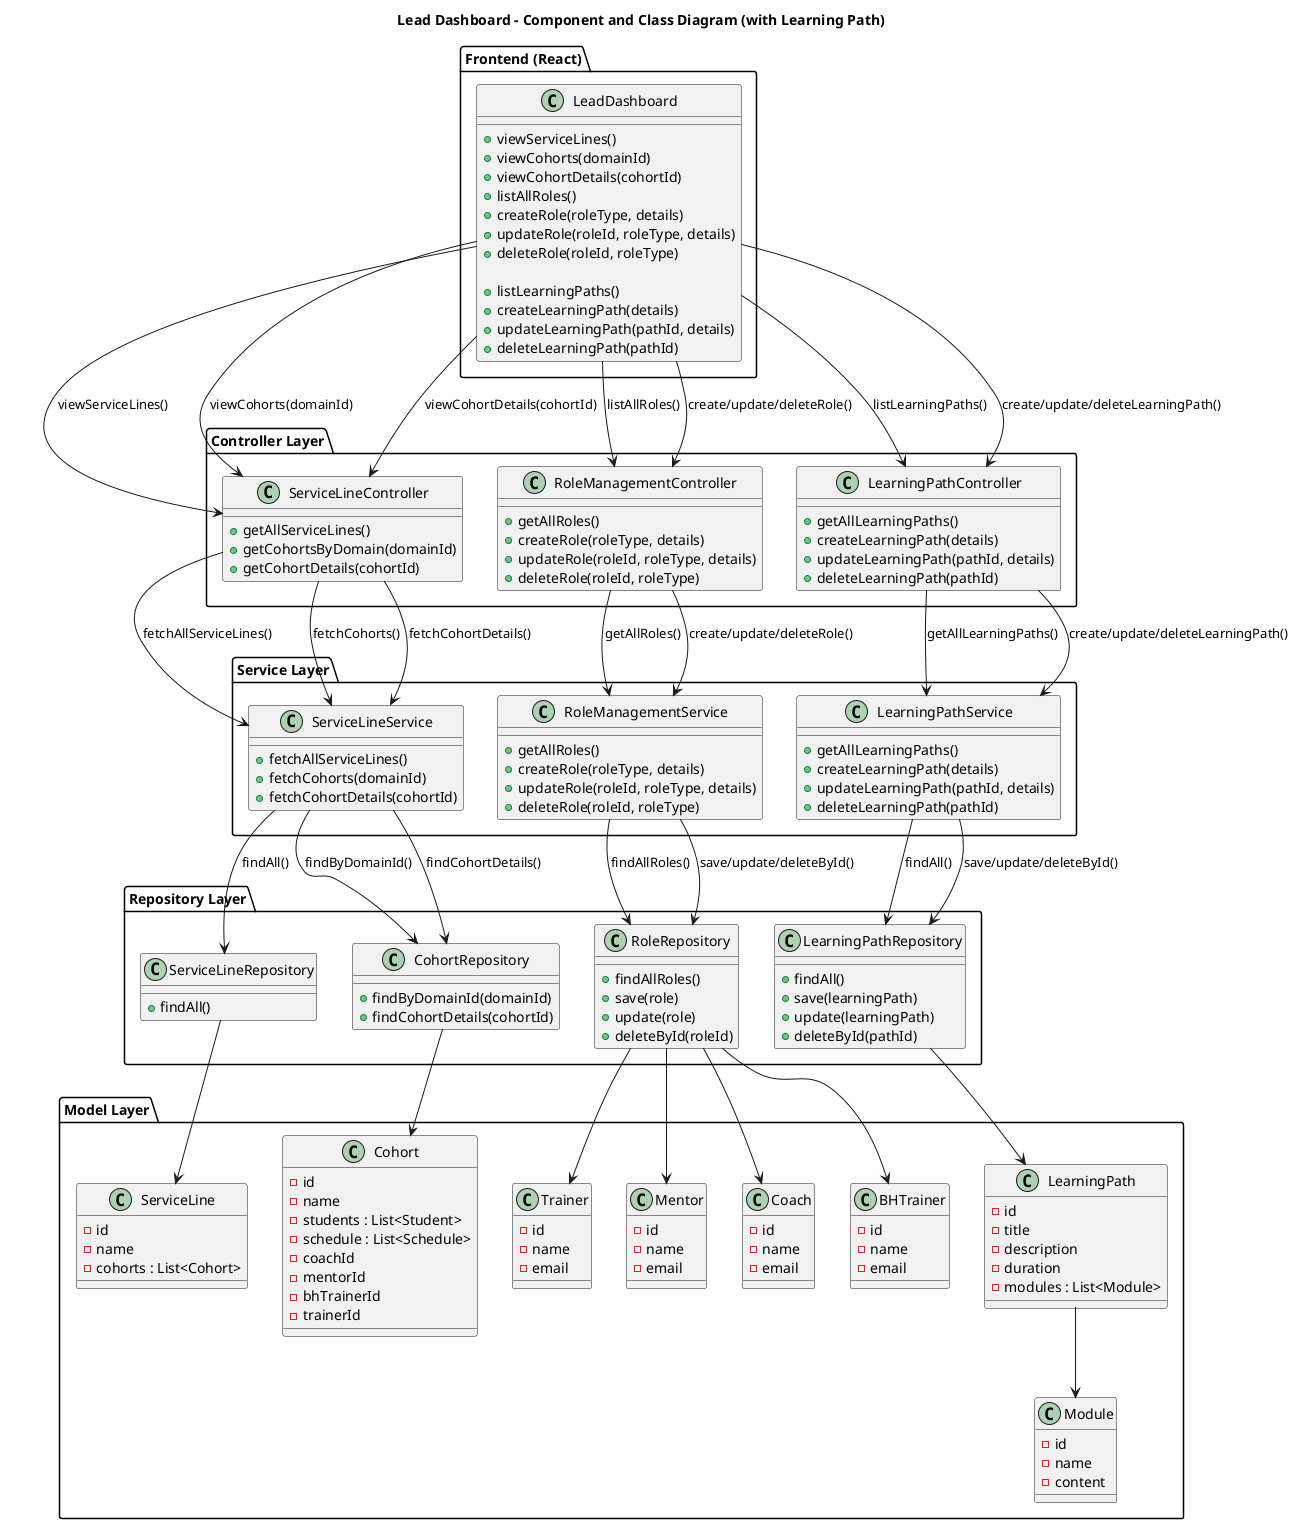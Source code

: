 @startuml
title Lead Dashboard - Component and Class Diagram (with Learning Path)

package "Frontend (React)" {
  class LeadDashboard {
    +viewServiceLines()
    +viewCohorts(domainId)
    +viewCohortDetails(cohortId)
    +listAllRoles()
    +createRole(roleType, details)
    +updateRole(roleId, roleType, details)
    +deleteRole(roleId, roleType)
    
    +listLearningPaths()
    +createLearningPath(details)
    +updateLearningPath(pathId, details)
    +deleteLearningPath(pathId)
  }
}

package "Controller Layer" {
  class ServiceLineController {
    +getAllServiceLines()
    +getCohortsByDomain(domainId)
    +getCohortDetails(cohortId)
  }

  class RoleManagementController {
    +getAllRoles()
    +createRole(roleType, details)
    +updateRole(roleId, roleType, details)
    +deleteRole(roleId, roleType)
  }

  class LearningPathController {
    +getAllLearningPaths()
    +createLearningPath(details)
    +updateLearningPath(pathId, details)
    +deleteLearningPath(pathId)
  }
}

package "Service Layer" {
  class ServiceLineService {
    +fetchAllServiceLines()
    +fetchCohorts(domainId)
    +fetchCohortDetails(cohortId)
  }

  class RoleManagementService {
    +getAllRoles()
    +createRole(roleType, details)
    +updateRole(roleId, roleType, details)
    +deleteRole(roleId, roleType)
  }

  class LearningPathService {
    +getAllLearningPaths()
    +createLearningPath(details)
    +updateLearningPath(pathId, details)
    +deleteLearningPath(pathId)
  }
}

package "Repository Layer" {
  class ServiceLineRepository {
    +findAll()
  }

  class CohortRepository {
    +findByDomainId(domainId)
    +findCohortDetails(cohortId)
  }

  class RoleRepository {
    +findAllRoles()
    +save(role)
    +update(role)
    +deleteById(roleId)
  }

  class LearningPathRepository {
    +findAll()
    +save(learningPath)
    +update(learningPath)
    +deleteById(pathId)
  }
}

package "Model Layer" {
  class ServiceLine {
    -id
    -name
    -cohorts : List<Cohort>
  }

  class Cohort {
    -id
    -name
    -students : List<Student>
    -schedule : List<Schedule>
    -coachId
    -mentorId
    -bhTrainerId
    -trainerId
  }

  class Trainer {
    -id
    -name
    -email
  }

  class Mentor {
    -id
    -name
    -email
  }

  class Coach {
    -id
    -name
    -email
  }

  class BHTrainer {
    -id
    -name
    -email
  }

  class LearningPath {
    -id
    -title
    -description
    -duration
    -modules : List<Module>
  }

  class Module {
    -id
    -name
    -content
  }
}

' Frontend → Controller
LeadDashboard --> ServiceLineController : viewServiceLines()
LeadDashboard --> ServiceLineController : viewCohorts(domainId)
LeadDashboard --> ServiceLineController : viewCohortDetails(cohortId)
LeadDashboard --> RoleManagementController : listAllRoles()
LeadDashboard --> RoleManagementController : create/update/deleteRole()
LeadDashboard --> LearningPathController : listLearningPaths()
LeadDashboard --> LearningPathController : create/update/deleteLearningPath()

' Controller → Service
ServiceLineController --> ServiceLineService : fetchAllServiceLines()
ServiceLineController --> ServiceLineService : fetchCohorts()
ServiceLineController --> ServiceLineService : fetchCohortDetails()
RoleManagementController --> RoleManagementService : getAllRoles()
RoleManagementController --> RoleManagementService : create/update/deleteRole()
LearningPathController --> LearningPathService : getAllLearningPaths()
LearningPathController --> LearningPathService : create/update/deleteLearningPath()

' Service → Repository
ServiceLineService --> ServiceLineRepository : findAll()
ServiceLineService --> CohortRepository : findByDomainId()
ServiceLineService --> CohortRepository : findCohortDetails()
RoleManagementService --> RoleRepository : findAllRoles()
RoleManagementService --> RoleRepository : save/update/deleteById()
LearningPathService --> LearningPathRepository : findAll()
LearningPathService --> LearningPathRepository : save/update/deleteById()

' Repository → Model
ServiceLineRepository --> ServiceLine
CohortRepository --> Cohort
RoleRepository --> Trainer
RoleRepository --> Mentor
RoleRepository --> BHTrainer
RoleRepository --> Coach
LearningPathRepository --> LearningPath
LearningPath --> Module

@enduml
